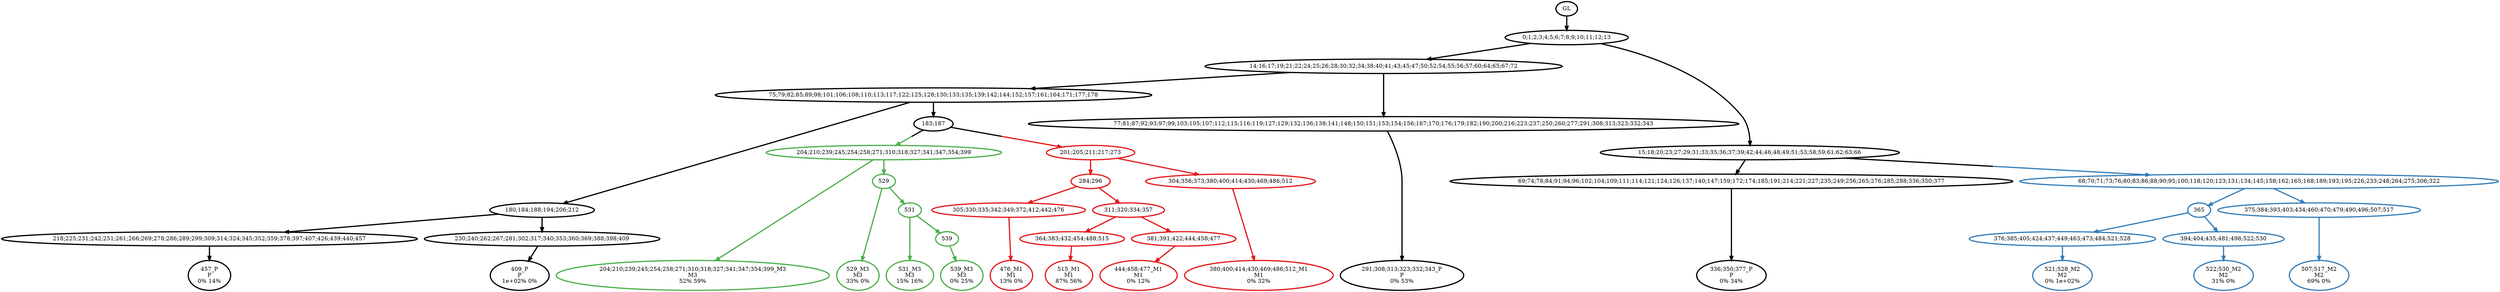 digraph T {
	{
		rank=same
		35 [penwidth=3,colorscheme=set19,color=0,label="457_P\nP\n0% 14%"]
		33 [penwidth=3,colorscheme=set19,color=0,label="409_P\nP\n1e+02% 0%"]
		31 [penwidth=3,colorscheme=set19,color=0,label="291;308;313;323;332;343_P\nP\n0% 53%"]
		28 [penwidth=3,colorscheme=set19,color=0,label="336;350;377_P\nP\n0% 34%"]
		24 [penwidth=3,colorscheme=set19,color=1,label="476_M1\nM1\n13% 0%"]
		21 [penwidth=3,colorscheme=set19,color=1,label="515_M1\nM1\n87% 56%"]
		19 [penwidth=3,colorscheme=set19,color=1,label="444;458;477_M1\nM1\n0% 12%"]
		17 [penwidth=3,colorscheme=set19,color=1,label="380;400;414;430;469;486;512_M1\nM1\n0% 32%"]
		14 [penwidth=3,colorscheme=set19,color=2,label="521;528_M2\nM2\n0% 1e+02%"]
		12 [penwidth=3,colorscheme=set19,color=2,label="522;530_M2\nM2\n31% 0%"]
		10 [penwidth=3,colorscheme=set19,color=2,label="507;517_M2\nM2\n69% 0%"]
		9 [penwidth=3,colorscheme=set19,color=3,label="204;210;239;245;254;258;271;310;318;327;341;347;354;399_M3\nM3\n52% 59%"]
		7 [penwidth=3,colorscheme=set19,color=3,label="529_M3\nM3\n33% 0%"]
		5 [penwidth=3,colorscheme=set19,color=3,label="531_M3\nM3\n15% 16%"]
		3 [penwidth=3,colorscheme=set19,color=3,label="539_M3\nM3\n0% 25%"]
	}
	41 [penwidth=3,colorscheme=set19,color=0,label="GL"]
	40 [penwidth=3,colorscheme=set19,color=0,label="0;1;2;3;4;5;6;7;8;9;10;11;12;13"]
	39 [penwidth=3,colorscheme=set19,color=0,label="14;16;17;19;21;22;24;25;26;28;30;32;34;38;40;41;43;45;47;50;52;54;55;56;57;60;64;65;67;72"]
	38 [penwidth=3,colorscheme=set19,color=0,label="75;79;82;85;89;98;101;106;108;110;113;117;122;125;128;130;133;135;139;142;144;152;157;161;164;171;177;178"]
	37 [penwidth=3,colorscheme=set19,color=0,label="180;184;188;194;206;212"]
	36 [penwidth=3,colorscheme=set19,color=0,label="218;225;231;242;251;261;266;269;278;286;289;299;309;314;324;345;352;359;378;397;407;426;439;440;457"]
	34 [penwidth=3,colorscheme=set19,color=0,label="230;240;262;267;281;302;317;340;353;360;369;388;398;409"]
	32 [penwidth=3,colorscheme=set19,color=0,label="77;81;87;92;93;97;99;103;105;107;112;115;116;119;127;129;132;136;138;141;148;150;151;153;154;156;167;170;176;179;182;190;200;216;223;237;250;260;277;291;308;313;323;332;343"]
	30 [penwidth=3,colorscheme=set19,color=0,label="15;18;20;23;27;29;31;33;35;36;37;39;42;44;46;48;49;51;53;58;59;61;62;63;66"]
	29 [penwidth=3,colorscheme=set19,color=0,label="69;74;78;84;91;94;96;102;104;109;111;114;121;124;126;137;140;147;159;172;174;185;191;214;221;227;235;249;256;265;276;285;288;336;350;377"]
	27 [penwidth=3,colorscheme=set19,color=0,label="183;187"]
	26 [penwidth=3,colorscheme=set19,color=1,label="284;296"]
	25 [penwidth=3,colorscheme=set19,color=1,label="305;330;335;342;349;372;412;442;476"]
	23 [penwidth=3,colorscheme=set19,color=1,label="311;320;334;357"]
	22 [penwidth=3,colorscheme=set19,color=1,label="364;383;432;454;488;515"]
	20 [penwidth=3,colorscheme=set19,color=1,label="381;391;422;444;458;477"]
	18 [penwidth=3,colorscheme=set19,color=1,label="304;356;373;380;400;414;430;469;486;512"]
	16 [penwidth=3,colorscheme=set19,color=2,label="365"]
	15 [penwidth=3,colorscheme=set19,color=2,label="376;385;405;424;437;449;463;473;484;521;528"]
	13 [penwidth=3,colorscheme=set19,color=2,label="394;404;435;481;498;522;530"]
	11 [penwidth=3,colorscheme=set19,color=2,label="375;384;393;403;434;460;470;479;490;496;507;517"]
	8 [penwidth=3,colorscheme=set19,color=3,label="529"]
	6 [penwidth=3,colorscheme=set19,color=3,label="531"]
	4 [penwidth=3,colorscheme=set19,color=3,label="539"]
	2 [penwidth=3,colorscheme=set19,color=3,label="204;210;239;245;254;258;271;310;318;327;341;347;354;399"]
	1 [penwidth=3,colorscheme=set19,color=2,label="68;70;71;73;76;80;83;86;88;90;95;100;118;120;123;131;134;145;158;162;165;168;189;193;195;226;233;248;264;275;306;322"]
	0 [penwidth=3,colorscheme=set19,color=1,label="201;205;211;217;273"]
	41 -> 40 [penwidth=3,colorscheme=set19,color=0]
	40 -> 39 [penwidth=3,colorscheme=set19,color=0]
	40 -> 30 [penwidth=3,colorscheme=set19,color=0]
	39 -> 32 [penwidth=3,colorscheme=set19,color=0]
	39 -> 38 [penwidth=3,colorscheme=set19,color=0]
	38 -> 27 [penwidth=3,colorscheme=set19,color=0]
	38 -> 37 [penwidth=3,colorscheme=set19,color=0]
	37 -> 34 [penwidth=3,colorscheme=set19,color=0]
	37 -> 36 [penwidth=3,colorscheme=set19,color=0]
	36 -> 35 [penwidth=3,colorscheme=set19,color=0]
	34 -> 33 [penwidth=3,colorscheme=set19,color=0]
	32 -> 31 [penwidth=3,colorscheme=set19,color=0]
	30 -> 29 [penwidth=3,colorscheme=set19,color=0]
	30 -> 1 [penwidth=3,colorscheme=set19,color="0;0.5:2"]
	29 -> 28 [penwidth=3,colorscheme=set19,color=0]
	27 -> 2 [penwidth=3,colorscheme=set19,color="0;0.5:3"]
	27 -> 0 [penwidth=3,colorscheme=set19,color="0;0.5:1"]
	26 -> 23 [penwidth=3,colorscheme=set19,color=1]
	26 -> 25 [penwidth=3,colorscheme=set19,color=1]
	25 -> 24 [penwidth=3,colorscheme=set19,color=1]
	23 -> 20 [penwidth=3,colorscheme=set19,color=1]
	23 -> 22 [penwidth=3,colorscheme=set19,color=1]
	22 -> 21 [penwidth=3,colorscheme=set19,color=1]
	20 -> 19 [penwidth=3,colorscheme=set19,color=1]
	18 -> 17 [penwidth=3,colorscheme=set19,color=1]
	16 -> 13 [penwidth=3,colorscheme=set19,color=2]
	16 -> 15 [penwidth=3,colorscheme=set19,color=2]
	15 -> 14 [penwidth=3,colorscheme=set19,color=2]
	13 -> 12 [penwidth=3,colorscheme=set19,color=2]
	11 -> 10 [penwidth=3,colorscheme=set19,color=2]
	8 -> 7 [penwidth=3,colorscheme=set19,color=3]
	8 -> 6 [penwidth=3,colorscheme=set19,color=3]
	6 -> 5 [penwidth=3,colorscheme=set19,color=3]
	6 -> 4 [penwidth=3,colorscheme=set19,color=3]
	4 -> 3 [penwidth=3,colorscheme=set19,color=3]
	2 -> 9 [penwidth=3,colorscheme=set19,color=3]
	2 -> 8 [penwidth=3,colorscheme=set19,color=3]
	1 -> 16 [penwidth=3,colorscheme=set19,color=2]
	1 -> 11 [penwidth=3,colorscheme=set19,color=2]
	0 -> 26 [penwidth=3,colorscheme=set19,color=1]
	0 -> 18 [penwidth=3,colorscheme=set19,color=1]
}
